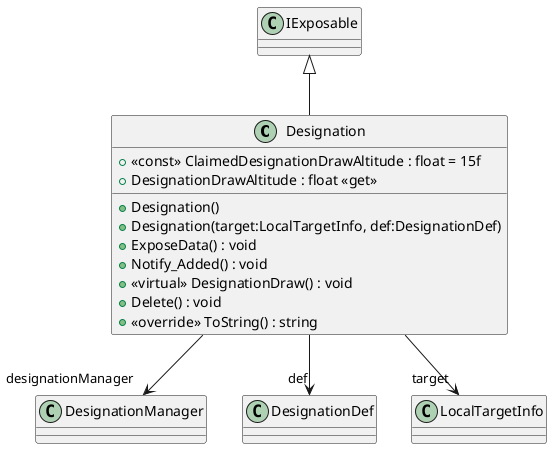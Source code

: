 @startuml
class Designation {
    + <<const>> ClaimedDesignationDrawAltitude : float = 15f
    + DesignationDrawAltitude : float <<get>>
    + Designation()
    + Designation(target:LocalTargetInfo, def:DesignationDef)
    + ExposeData() : void
    + Notify_Added() : void
    + <<virtual>> DesignationDraw() : void
    + Delete() : void
    + <<override>> ToString() : string
}
IExposable <|-- Designation
Designation --> "designationManager" DesignationManager
Designation --> "def" DesignationDef
Designation --> "target" LocalTargetInfo
@enduml
